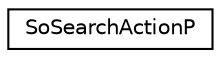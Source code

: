 digraph "Graphical Class Hierarchy"
{
 // LATEX_PDF_SIZE
  edge [fontname="Helvetica",fontsize="10",labelfontname="Helvetica",labelfontsize="10"];
  node [fontname="Helvetica",fontsize="10",shape=record];
  rankdir="LR";
  Node0 [label="SoSearchActionP",height=0.2,width=0.4,color="black", fillcolor="white", style="filled",URL="$classSoSearchActionP.html",tooltip=" "];
}
